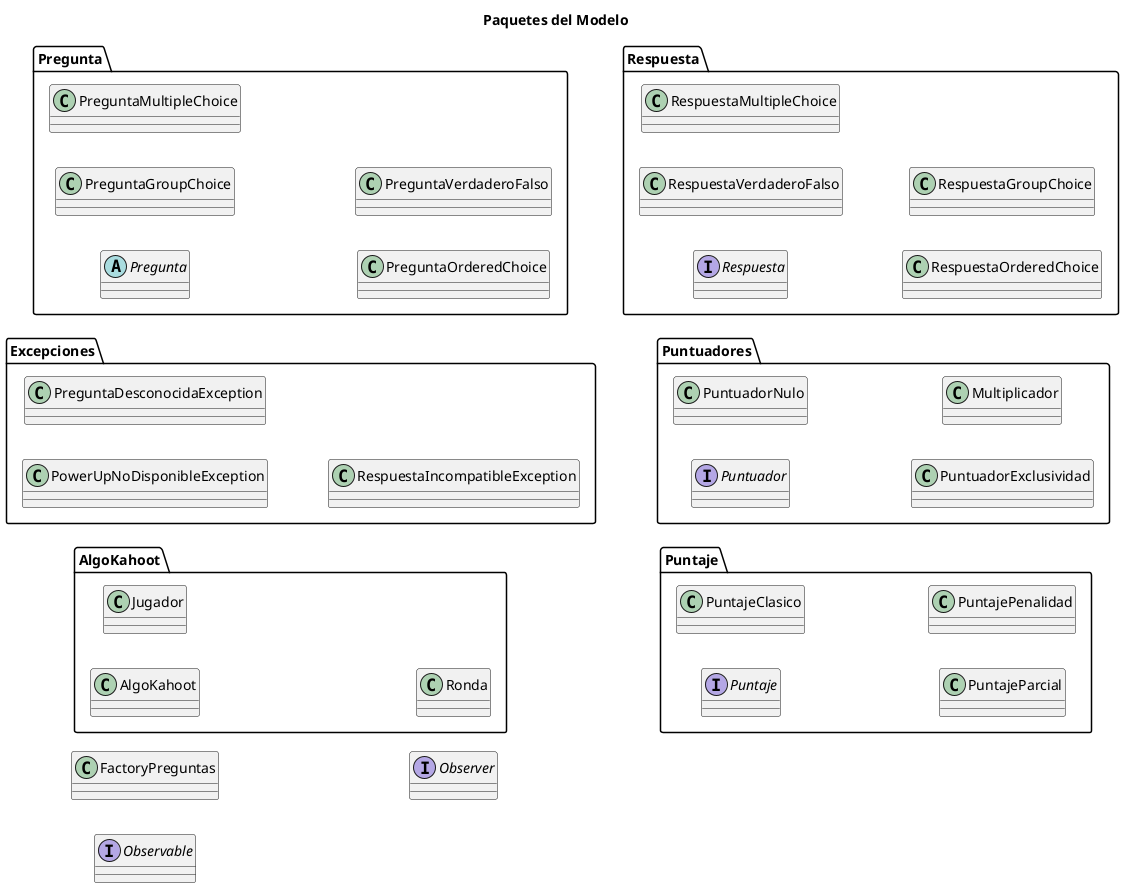 @startuml

title Paquetes del Modelo

left to right direction

package AlgoKahoot {
    class AlgoKahoot
    class Jugador
    class Ronda
}

package Excepciones {
    class PowerUpNoDisponibleException
    class PreguntaDesconocidaException
    class RespuestaIncompatibleException
}

package Pregunta {
    abstract class Pregunta
    class PreguntaGroupChoice
    class PreguntaMultipleChoice
    class PreguntaOrderedChoice
    class PreguntaVerdaderoFalso
}

package Puntaje {
    interface Puntaje
    class PuntajeClasico
    class PuntajeParcial
    class PuntajePenalidad
}

package Puntuadores {
    interface Puntuador
    class PuntuadorNulo
    class PuntuadorExclusividad
    class Multiplicador
}

package Respuesta {
    interface Respuesta
    class RespuestaVerdaderoFalso
    class RespuestaMultipleChoice
    class RespuestaOrderedChoice
    class RespuestaGroupChoice
}

class FactoryPreguntas
interface Observable
interface Observer

@enduml